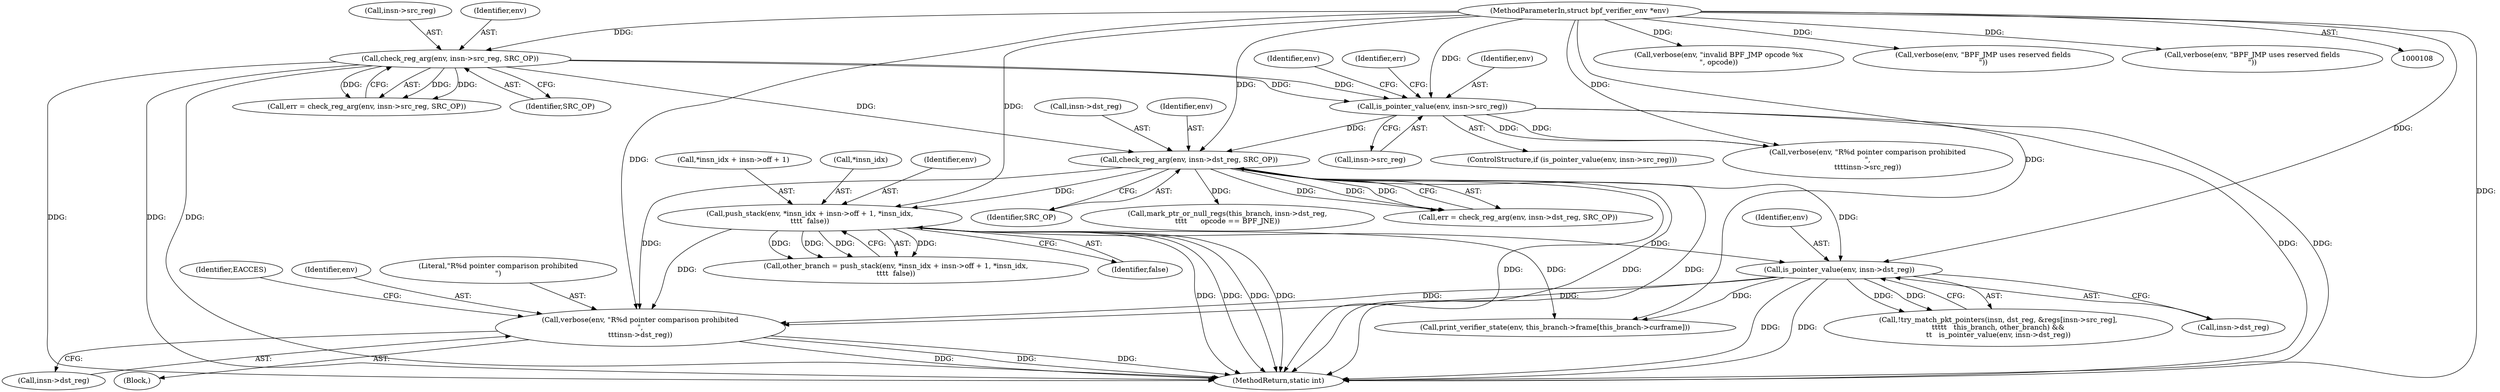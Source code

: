 digraph "0_linux_979d63d50c0c0f7bc537bf821e056cc9fe5abd38_0@pointer" {
"1000504" [label="(Call,verbose(env, \"R%d pointer comparison prohibited\n\",\n\t\t\tinsn->dst_reg))"];
"1000498" [label="(Call,is_pointer_value(env, insn->dst_reg))"];
"1000278" [label="(Call,push_stack(env, *insn_idx + insn->off + 1, *insn_idx,\n\t\t\t\t  false))"];
"1000220" [label="(Call,check_reg_arg(env, insn->dst_reg, SRC_OP))"];
"1000188" [label="(Call,is_pointer_value(env, insn->src_reg))"];
"1000177" [label="(Call,check_reg_arg(env, insn->src_reg, SRC_OP))"];
"1000109" [label="(MethodParameterIn,struct bpf_verifier_env *env)"];
"1000519" [label="(Call,print_verifier_state(env, this_branch->frame[this_branch->curframe]))"];
"1000498" [label="(Call,is_pointer_value(env, insn->dst_reg))"];
"1000195" [label="(Identifier,env)"];
"1000187" [label="(ControlStructure,if (is_pointer_value(env, insn->src_reg)))"];
"1000179" [label="(Call,insn->src_reg)"];
"1000276" [label="(Call,other_branch = push_stack(env, *insn_idx + insn->off + 1, *insn_idx,\n\t\t\t\t  false))"];
"1000225" [label="(Identifier,SRC_OP)"];
"1000467" [label="(Call,mark_ptr_or_null_regs(this_branch, insn->dst_reg,\n\t\t\t\t      opcode == BPF_JNE))"];
"1000147" [label="(Call,verbose(env, \"invalid BPF_JMP opcode %x\n\", opcode))"];
"1000290" [label="(Identifier,false)"];
"1000222" [label="(Call,insn->dst_reg)"];
"1000178" [label="(Identifier,env)"];
"1000506" [label="(Literal,\"R%d pointer comparison prohibited\n\")"];
"1000177" [label="(Call,check_reg_arg(env, insn->src_reg, SRC_OP))"];
"1000218" [label="(Call,err = check_reg_arg(env, insn->dst_reg, SRC_OP))"];
"1000512" [label="(Identifier,EACCES)"];
"1000279" [label="(Identifier,env)"];
"1000221" [label="(Identifier,env)"];
"1000169" [label="(Call,verbose(env, \"BPF_JMP uses reserved fields\n\"))"];
"1000219" [label="(Identifier,err)"];
"1000194" [label="(Call,verbose(env, \"R%d pointer comparison prohibited\n\",\n\t\t\t\tinsn->src_reg))"];
"1000220" [label="(Call,check_reg_arg(env, insn->dst_reg, SRC_OP))"];
"1000507" [label="(Call,insn->dst_reg)"];
"1000175" [label="(Call,err = check_reg_arg(env, insn->src_reg, SRC_OP))"];
"1000503" [label="(Block,)"];
"1000280" [label="(Call,*insn_idx + insn->off + 1)"];
"1000212" [label="(Call,verbose(env, \"BPF_JMP uses reserved fields\n\"))"];
"1000485" [label="(Call,!try_match_pkt_pointers(insn, dst_reg, &regs[insn->src_reg],\n\t\t\t\t\t   this_branch, other_branch) &&\n\t\t   is_pointer_value(env, insn->dst_reg))"];
"1000188" [label="(Call,is_pointer_value(env, insn->src_reg))"];
"1000504" [label="(Call,verbose(env, \"R%d pointer comparison prohibited\n\",\n\t\t\tinsn->dst_reg))"];
"1000109" [label="(MethodParameterIn,struct bpf_verifier_env *env)"];
"1000182" [label="(Identifier,SRC_OP)"];
"1000500" [label="(Call,insn->dst_reg)"];
"1000530" [label="(MethodReturn,static int)"];
"1000505" [label="(Identifier,env)"];
"1000189" [label="(Identifier,env)"];
"1000190" [label="(Call,insn->src_reg)"];
"1000499" [label="(Identifier,env)"];
"1000278" [label="(Call,push_stack(env, *insn_idx + insn->off + 1, *insn_idx,\n\t\t\t\t  false))"];
"1000288" [label="(Call,*insn_idx)"];
"1000504" -> "1000503"  [label="AST: "];
"1000504" -> "1000507"  [label="CFG: "];
"1000505" -> "1000504"  [label="AST: "];
"1000506" -> "1000504"  [label="AST: "];
"1000507" -> "1000504"  [label="AST: "];
"1000512" -> "1000504"  [label="CFG: "];
"1000504" -> "1000530"  [label="DDG: "];
"1000504" -> "1000530"  [label="DDG: "];
"1000504" -> "1000530"  [label="DDG: "];
"1000498" -> "1000504"  [label="DDG: "];
"1000498" -> "1000504"  [label="DDG: "];
"1000278" -> "1000504"  [label="DDG: "];
"1000109" -> "1000504"  [label="DDG: "];
"1000220" -> "1000504"  [label="DDG: "];
"1000498" -> "1000485"  [label="AST: "];
"1000498" -> "1000500"  [label="CFG: "];
"1000499" -> "1000498"  [label="AST: "];
"1000500" -> "1000498"  [label="AST: "];
"1000485" -> "1000498"  [label="CFG: "];
"1000498" -> "1000530"  [label="DDG: "];
"1000498" -> "1000530"  [label="DDG: "];
"1000498" -> "1000485"  [label="DDG: "];
"1000498" -> "1000485"  [label="DDG: "];
"1000278" -> "1000498"  [label="DDG: "];
"1000109" -> "1000498"  [label="DDG: "];
"1000220" -> "1000498"  [label="DDG: "];
"1000498" -> "1000519"  [label="DDG: "];
"1000278" -> "1000276"  [label="AST: "];
"1000278" -> "1000290"  [label="CFG: "];
"1000279" -> "1000278"  [label="AST: "];
"1000280" -> "1000278"  [label="AST: "];
"1000288" -> "1000278"  [label="AST: "];
"1000290" -> "1000278"  [label="AST: "];
"1000276" -> "1000278"  [label="CFG: "];
"1000278" -> "1000530"  [label="DDG: "];
"1000278" -> "1000530"  [label="DDG: "];
"1000278" -> "1000530"  [label="DDG: "];
"1000278" -> "1000530"  [label="DDG: "];
"1000278" -> "1000276"  [label="DDG: "];
"1000278" -> "1000276"  [label="DDG: "];
"1000278" -> "1000276"  [label="DDG: "];
"1000278" -> "1000276"  [label="DDG: "];
"1000220" -> "1000278"  [label="DDG: "];
"1000109" -> "1000278"  [label="DDG: "];
"1000278" -> "1000519"  [label="DDG: "];
"1000220" -> "1000218"  [label="AST: "];
"1000220" -> "1000225"  [label="CFG: "];
"1000221" -> "1000220"  [label="AST: "];
"1000222" -> "1000220"  [label="AST: "];
"1000225" -> "1000220"  [label="AST: "];
"1000218" -> "1000220"  [label="CFG: "];
"1000220" -> "1000530"  [label="DDG: "];
"1000220" -> "1000530"  [label="DDG: "];
"1000220" -> "1000530"  [label="DDG: "];
"1000220" -> "1000218"  [label="DDG: "];
"1000220" -> "1000218"  [label="DDG: "];
"1000220" -> "1000218"  [label="DDG: "];
"1000188" -> "1000220"  [label="DDG: "];
"1000109" -> "1000220"  [label="DDG: "];
"1000177" -> "1000220"  [label="DDG: "];
"1000220" -> "1000467"  [label="DDG: "];
"1000188" -> "1000187"  [label="AST: "];
"1000188" -> "1000190"  [label="CFG: "];
"1000189" -> "1000188"  [label="AST: "];
"1000190" -> "1000188"  [label="AST: "];
"1000195" -> "1000188"  [label="CFG: "];
"1000219" -> "1000188"  [label="CFG: "];
"1000188" -> "1000530"  [label="DDG: "];
"1000188" -> "1000530"  [label="DDG: "];
"1000177" -> "1000188"  [label="DDG: "];
"1000177" -> "1000188"  [label="DDG: "];
"1000109" -> "1000188"  [label="DDG: "];
"1000188" -> "1000194"  [label="DDG: "];
"1000188" -> "1000194"  [label="DDG: "];
"1000177" -> "1000175"  [label="AST: "];
"1000177" -> "1000182"  [label="CFG: "];
"1000178" -> "1000177"  [label="AST: "];
"1000179" -> "1000177"  [label="AST: "];
"1000182" -> "1000177"  [label="AST: "];
"1000175" -> "1000177"  [label="CFG: "];
"1000177" -> "1000530"  [label="DDG: "];
"1000177" -> "1000530"  [label="DDG: "];
"1000177" -> "1000530"  [label="DDG: "];
"1000177" -> "1000175"  [label="DDG: "];
"1000177" -> "1000175"  [label="DDG: "];
"1000177" -> "1000175"  [label="DDG: "];
"1000109" -> "1000177"  [label="DDG: "];
"1000109" -> "1000108"  [label="AST: "];
"1000109" -> "1000530"  [label="DDG: "];
"1000109" -> "1000147"  [label="DDG: "];
"1000109" -> "1000169"  [label="DDG: "];
"1000109" -> "1000194"  [label="DDG: "];
"1000109" -> "1000212"  [label="DDG: "];
"1000109" -> "1000519"  [label="DDG: "];
}

